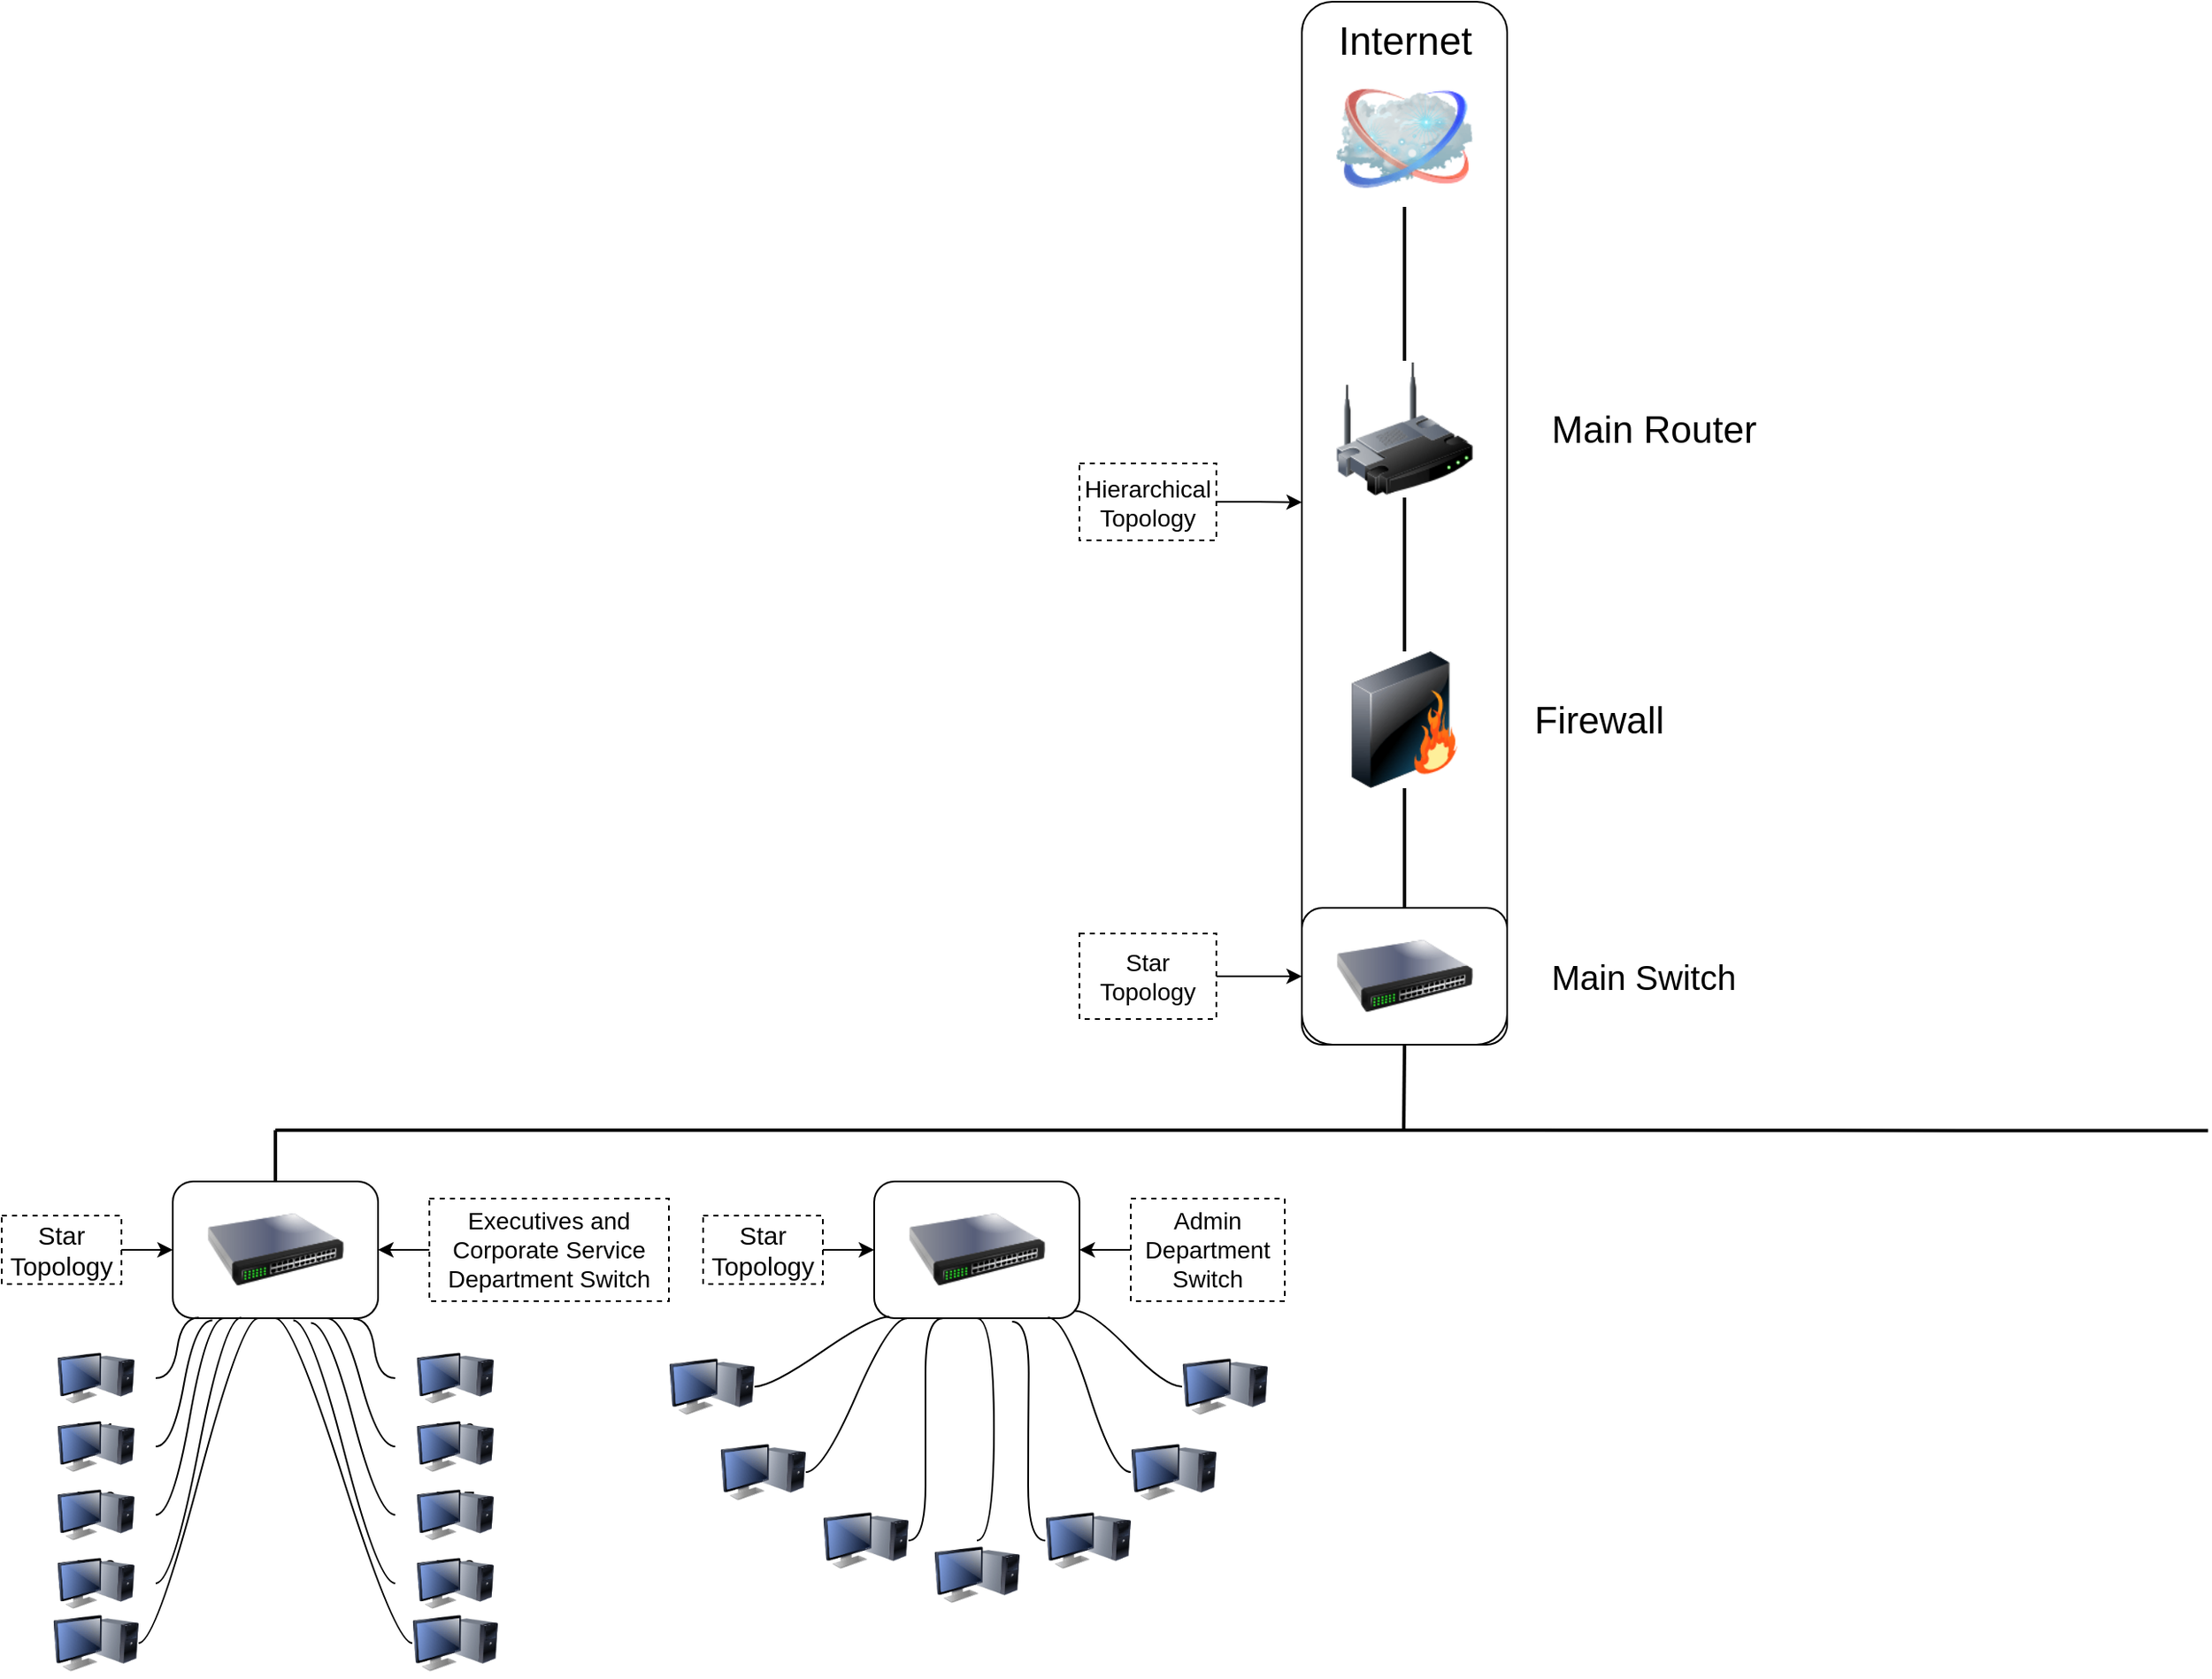 <mxfile version="26.0.14">
  <diagram name="Page-1" id="55a83fd1-7818-8e21-69c5-c3457e3827bb">
    <mxGraphModel dx="1258" dy="711" grid="1" gridSize="10" guides="1" tooltips="1" connect="1" arrows="1" fold="1" page="1" pageScale="1" pageWidth="4000" pageHeight="2800" background="none" math="0" shadow="0">
      <root>
        <mxCell id="0" />
        <mxCell id="1" parent="0" />
        <mxCell id="69ecfefc5c41e42c-18" style="edgeStyle=none;rounded=0;html=1;labelBackgroundColor=none;endArrow=none;strokeWidth=2;fontFamily=Verdana;fontSize=22;entryX=0.5;entryY=0;entryDx=0;entryDy=0;" parent="1" source="69ecfefc5c41e42c-1" target="69ecfefc5c41e42c-3" edge="1">
          <mxGeometry relative="1" as="geometry">
            <mxPoint x="1380" y="440" as="targetPoint" />
          </mxGeometry>
        </mxCell>
        <mxCell id="69ecfefc5c41e42c-2" value="&lt;font style=&quot;font-size: 23px;&quot;&gt;Internet&lt;/font&gt;" style="image;html=1;labelBackgroundColor=#ffffff;image=img/lib/clip_art/networking/Cloud_128x128.png;rounded=1;shadow=0;comic=0;strokeWidth=2;fontSize=22;labelPosition=center;verticalLabelPosition=top;align=center;verticalAlign=bottom;" parent="1" vertex="1">
          <mxGeometry x="1270" y="150" width="80" height="80" as="geometry" />
        </mxCell>
        <mxCell id="69ecfefc5c41e42c-19" style="edgeStyle=none;rounded=0;html=1;labelBackgroundColor=none;endArrow=none;strokeWidth=2;fontFamily=Verdana;fontSize=22;exitX=0.5;exitY=0;exitDx=0;exitDy=0;" parent="1" source="69ecfefc5c41e42c-1" target="69ecfefc5c41e42c-2" edge="1">
          <mxGeometry relative="1" as="geometry">
            <mxPoint x="1390" y="300" as="sourcePoint" />
          </mxGeometry>
        </mxCell>
        <mxCell id="69ecfefc5c41e42c-3" value="" style="image;html=1;labelBackgroundColor=#ffffff;image=img/lib/clip_art/networking/Firewall_128x128.png;rounded=1;shadow=0;comic=0;strokeWidth=2;fontSize=22;labelPosition=right;verticalLabelPosition=middle;align=left;verticalAlign=middle;movable=1;resizable=1;rotatable=1;deletable=1;editable=1;locked=0;connectable=1;" parent="1" vertex="1">
          <mxGeometry x="1270" y="490" width="80" height="80" as="geometry" />
        </mxCell>
        <mxCell id="6Orky0kNLDX0zlgvZ00A-6" value="" style="endArrow=none;html=1;rounded=0;entryX=0.5;entryY=1;entryDx=0;entryDy=0;exitX=0.5;exitY=0;exitDx=0;exitDy=0;strokeWidth=2;" edge="1" parent="1" source="6Orky0kNLDX0zlgvZ00A-5" target="69ecfefc5c41e42c-3">
          <mxGeometry width="50" height="50" relative="1" as="geometry">
            <mxPoint x="1240" y="510" as="sourcePoint" />
            <mxPoint x="1290" y="460" as="targetPoint" />
          </mxGeometry>
        </mxCell>
        <mxCell id="6Orky0kNLDX0zlgvZ00A-13" style="edgeStyle=entityRelationEdgeStyle;rounded=0;orthogonalLoop=1;jettySize=auto;html=1;startArrow=none;endArrow=none;segment=10;curved=1;sourcePerimeterSpacing=0;targetPerimeterSpacing=0;strokeWidth=2;" edge="1" parent="1">
          <mxGeometry relative="1" as="geometry">
            <mxPoint x="1779.71" y="770.29" as="targetPoint" />
            <mxPoint x="1334.996" y="770.004" as="sourcePoint" />
          </mxGeometry>
        </mxCell>
        <mxCell id="6Orky0kNLDX0zlgvZ00A-11" value="" style="whiteSpace=wrap;html=1;shape=partialRectangle;top=0;left=0;bottom=1;right=0;points=[[0,1],[1,1]];fillColor=none;align=center;verticalAlign=bottom;routingCenterY=0.5;snapToPoint=1;recursiveResize=0;autosize=1;treeFolding=1;treeMoving=1;newEdgeStyle={&quot;edgeStyle&quot;:&quot;entityRelationEdgeStyle&quot;,&quot;startArrow&quot;:&quot;none&quot;,&quot;endArrow&quot;:&quot;none&quot;,&quot;segment&quot;:10,&quot;curved&quot;:1,&quot;sourcePerimeterSpacing&quot;:0,&quot;targetPerimeterSpacing&quot;:0};strokeWidth=2;" vertex="1" parent="1">
          <mxGeometry x="1285" y="730" width="50" height="40" as="geometry" />
        </mxCell>
        <mxCell id="6Orky0kNLDX0zlgvZ00A-12" value="" style="edgeStyle=entityRelationEdgeStyle;startArrow=none;endArrow=none;segment=10;curved=1;sourcePerimeterSpacing=0;targetPerimeterSpacing=0;rounded=0;strokeWidth=2;entryX=0;entryY=1;entryDx=0;entryDy=0;" edge="1" target="6Orky0kNLDX0zlgvZ00A-11" parent="1">
          <mxGeometry relative="1" as="geometry">
            <mxPoint x="650" y="770" as="sourcePoint" />
            <mxPoint x="1269.935" y="769.995" as="targetPoint" />
            <Array as="points">
              <mxPoint x="690" y="810" />
              <mxPoint x="940" y="760.06" />
            </Array>
          </mxGeometry>
        </mxCell>
        <mxCell id="69ecfefc5c41e42c-1" value="" style="image;html=1;labelBackgroundColor=#ffffff;image=img/lib/clip_art/networking/Wireless_Router_128x128.png;rounded=1;shadow=0;comic=0;strokeWidth=2;fontSize=22" parent="1" vertex="1">
          <mxGeometry x="1270" y="320" width="80" height="80" as="geometry" />
        </mxCell>
        <mxCell id="6Orky0kNLDX0zlgvZ00A-2" value="&lt;font style=&quot;font-size: 22px;&quot;&gt;Main Router&lt;/font&gt;" style="text;strokeColor=none;fillColor=none;align=left;verticalAlign=middle;spacingLeft=4;spacingRight=4;overflow=hidden;points=[[0,0.5],[1,0.5]];portConstraint=eastwest;rotatable=0;whiteSpace=wrap;html=1;" vertex="1" parent="1">
          <mxGeometry x="1390" y="345" width="170" height="30" as="geometry" />
        </mxCell>
        <mxCell id="6Orky0kNLDX0zlgvZ00A-19" value="&lt;font style=&quot;font-size: 22px;&quot;&gt;Firewall&lt;/font&gt;" style="text;strokeColor=none;fillColor=none;align=left;verticalAlign=middle;spacingLeft=4;spacingRight=4;overflow=hidden;points=[[0,0.5],[1,0.5]];portConstraint=eastwest;rotatable=0;whiteSpace=wrap;html=1;" vertex="1" parent="1">
          <mxGeometry x="1380" y="515" width="170" height="30" as="geometry" />
        </mxCell>
        <mxCell id="6Orky0kNLDX0zlgvZ00A-5" value="" style="image;html=1;image=img/lib/clip_art/networking/Switch_128x128.png" vertex="1" parent="1">
          <mxGeometry x="1270" y="640" width="80" height="80" as="geometry" />
        </mxCell>
        <mxCell id="6Orky0kNLDX0zlgvZ00A-7" value="&lt;font style=&quot;font-size: 20px;&quot;&gt;Main Switch&lt;/font&gt;" style="text;strokeColor=none;fillColor=none;align=left;verticalAlign=middle;spacingLeft=4;spacingRight=4;overflow=hidden;points=[[0,0.5],[1,0.5]];portConstraint=eastwest;rotatable=0;whiteSpace=wrap;html=1;" vertex="1" parent="1">
          <mxGeometry x="1390" y="665" width="140" height="30" as="geometry" />
        </mxCell>
        <mxCell id="6Orky0kNLDX0zlgvZ00A-21" value="" style="rounded=1;whiteSpace=wrap;html=1;fillColor=none;" vertex="1" parent="1">
          <mxGeometry x="1250" y="110" width="120" height="610" as="geometry" />
        </mxCell>
        <mxCell id="6Orky0kNLDX0zlgvZ00A-24" value="&lt;font style=&quot;font-size: 14px;&quot;&gt;Hierarchical&lt;br&gt;Topology&lt;/font&gt;" style="rounded=0;whiteSpace=wrap;html=1;dashed=1;fillColor=none;" vertex="1" parent="1">
          <mxGeometry x="1120" y="380" width="80" height="45" as="geometry" />
        </mxCell>
        <mxCell id="6Orky0kNLDX0zlgvZ00A-26" value="" style="rounded=1;whiteSpace=wrap;html=1;fillColor=none;" vertex="1" parent="1">
          <mxGeometry x="1250" y="640" width="120" height="80" as="geometry" />
        </mxCell>
        <mxCell id="6Orky0kNLDX0zlgvZ00A-28" style="edgeStyle=orthogonalEdgeStyle;rounded=0;orthogonalLoop=1;jettySize=auto;html=1;entryX=0;entryY=0.5;entryDx=0;entryDy=0;" edge="1" parent="1" source="6Orky0kNLDX0zlgvZ00A-27" target="6Orky0kNLDX0zlgvZ00A-26">
          <mxGeometry relative="1" as="geometry" />
        </mxCell>
        <mxCell id="6Orky0kNLDX0zlgvZ00A-27" value="&lt;font style=&quot;font-size: 14px;&quot;&gt;Star Topology&lt;/font&gt;" style="rounded=0;whiteSpace=wrap;html=1;fillColor=none;dashed=1;" vertex="1" parent="1">
          <mxGeometry x="1120" y="655" width="80" height="50" as="geometry" />
        </mxCell>
        <mxCell id="6Orky0kNLDX0zlgvZ00A-30" value="" style="endArrow=none;html=1;rounded=0;entryX=0.5;entryY=1;entryDx=0;entryDy=0;exitX=0.491;exitY=0.982;exitDx=0;exitDy=0;exitPerimeter=0;strokeWidth=2;" edge="1" parent="1" source="6Orky0kNLDX0zlgvZ00A-11" target="6Orky0kNLDX0zlgvZ00A-26">
          <mxGeometry width="50" height="50" relative="1" as="geometry">
            <mxPoint x="1280" y="720" as="sourcePoint" />
            <mxPoint x="1330" y="670" as="targetPoint" />
          </mxGeometry>
        </mxCell>
        <mxCell id="6Orky0kNLDX0zlgvZ00A-31" value="" style="image;html=1;image=img/lib/clip_art/networking/Switch_128x128.png" vertex="1" parent="1">
          <mxGeometry x="610" y="800" width="80" height="80" as="geometry" />
        </mxCell>
        <mxCell id="6Orky0kNLDX0zlgvZ00A-32" value="" style="rounded=1;whiteSpace=wrap;html=1;fillColor=none;" vertex="1" parent="1">
          <mxGeometry x="590" y="800" width="120" height="80" as="geometry" />
        </mxCell>
        <mxCell id="6Orky0kNLDX0zlgvZ00A-36" value="" style="endArrow=none;html=1;rounded=0;exitX=0.5;exitY=0;exitDx=0;exitDy=0;strokeWidth=2;" edge="1" parent="1" source="6Orky0kNLDX0zlgvZ00A-32">
          <mxGeometry width="50" height="50" relative="1" as="geometry">
            <mxPoint x="1320" y="779" as="sourcePoint" />
            <mxPoint x="650" y="770" as="targetPoint" />
            <Array as="points" />
          </mxGeometry>
        </mxCell>
        <mxCell id="6Orky0kNLDX0zlgvZ00A-38" style="edgeStyle=orthogonalEdgeStyle;rounded=0;orthogonalLoop=1;jettySize=auto;html=1;entryX=0;entryY=0.5;entryDx=0;entryDy=0;" edge="1" parent="1" source="6Orky0kNLDX0zlgvZ00A-37" target="6Orky0kNLDX0zlgvZ00A-32">
          <mxGeometry relative="1" as="geometry" />
        </mxCell>
        <mxCell id="6Orky0kNLDX0zlgvZ00A-37" value="&lt;font style=&quot;font-size: 15px;&quot;&gt;Star Topology&lt;/font&gt;" style="rounded=0;whiteSpace=wrap;html=1;fillColor=none;strokeWidth=1;dashed=1;" vertex="1" parent="1">
          <mxGeometry x="490" y="820" width="70" height="40" as="geometry" />
        </mxCell>
        <mxCell id="6Orky0kNLDX0zlgvZ00A-39" style="edgeStyle=orthogonalEdgeStyle;rounded=0;orthogonalLoop=1;jettySize=auto;html=1;entryX=0;entryY=0.48;entryDx=0;entryDy=0;entryPerimeter=0;" edge="1" parent="1" source="6Orky0kNLDX0zlgvZ00A-24" target="6Orky0kNLDX0zlgvZ00A-21">
          <mxGeometry relative="1" as="geometry" />
        </mxCell>
        <mxCell id="6Orky0kNLDX0zlgvZ00A-40" value="PC1" style="whiteSpace=wrap;html=1;rounded=1;arcSize=50;align=center;verticalAlign=top;strokeWidth=1;autosize=1;spacing=4;treeFolding=1;treeMoving=1;newEdgeStyle={&quot;edgeStyle&quot;:&quot;entityRelationEdgeStyle&quot;,&quot;startArrow&quot;:&quot;none&quot;,&quot;endArrow&quot;:&quot;none&quot;,&quot;segment&quot;:10,&quot;curved&quot;:1,&quot;sourcePerimeterSpacing&quot;:0,&quot;targetPerimeterSpacing&quot;:0};shape=image;labelBackgroundColor=default;verticalLabelPosition=bottom;image=img/lib/clip_art/computers/Monitor_Tower_128x128.png;" vertex="1" parent="1">
          <mxGeometry x="510" y="900" width="70" height="30" as="geometry" />
        </mxCell>
        <mxCell id="6Orky0kNLDX0zlgvZ00A-41" value="" style="edgeStyle=entityRelationEdgeStyle;startArrow=none;endArrow=none;segment=10;curved=1;sourcePerimeterSpacing=0;targetPerimeterSpacing=0;rounded=0;exitX=0.127;exitY=0.995;exitDx=0;exitDy=0;exitPerimeter=0;" edge="1" target="6Orky0kNLDX0zlgvZ00A-40" parent="1" source="6Orky0kNLDX0zlgvZ00A-32">
          <mxGeometry relative="1" as="geometry">
            <mxPoint x="620" y="920" as="sourcePoint" />
            <Array as="points">
              <mxPoint x="620" y="935" />
              <mxPoint x="580" y="910" />
              <mxPoint x="600" y="880" />
            </Array>
          </mxGeometry>
        </mxCell>
        <mxCell id="6Orky0kNLDX0zlgvZ00A-42" value="PC2" style="whiteSpace=wrap;html=1;rounded=1;arcSize=50;align=center;verticalAlign=top;strokeWidth=1;autosize=1;spacing=4;treeFolding=1;treeMoving=1;newEdgeStyle={&quot;edgeStyle&quot;:&quot;entityRelationEdgeStyle&quot;,&quot;startArrow&quot;:&quot;none&quot;,&quot;endArrow&quot;:&quot;none&quot;,&quot;segment&quot;:10,&quot;curved&quot;:1,&quot;sourcePerimeterSpacing&quot;:0,&quot;targetPerimeterSpacing&quot;:0};shape=image;labelBackgroundColor=default;verticalLabelPosition=bottom;image=img/lib/clip_art/computers/Monitor_Tower_128x128.png;" vertex="1" parent="1">
          <mxGeometry x="510" y="940" width="70" height="30" as="geometry" />
        </mxCell>
        <mxCell id="6Orky0kNLDX0zlgvZ00A-59" style="edgeStyle=entityRelationEdgeStyle;rounded=0;orthogonalLoop=1;jettySize=auto;html=1;startArrow=none;endArrow=none;segment=10;curved=1;sourcePerimeterSpacing=0;targetPerimeterSpacing=0;entryX=0.25;entryY=1;entryDx=0;entryDy=0;" edge="1" parent="1" source="6Orky0kNLDX0zlgvZ00A-43" target="6Orky0kNLDX0zlgvZ00A-32">
          <mxGeometry relative="1" as="geometry" />
        </mxCell>
        <mxCell id="6Orky0kNLDX0zlgvZ00A-43" value="PC3" style="whiteSpace=wrap;html=1;rounded=1;arcSize=50;align=center;verticalAlign=top;strokeWidth=1;autosize=1;spacing=4;treeFolding=1;treeMoving=1;newEdgeStyle={&quot;edgeStyle&quot;:&quot;entityRelationEdgeStyle&quot;,&quot;startArrow&quot;:&quot;none&quot;,&quot;endArrow&quot;:&quot;none&quot;,&quot;segment&quot;:10,&quot;curved&quot;:1,&quot;sourcePerimeterSpacing&quot;:0,&quot;targetPerimeterSpacing&quot;:0};shape=image;labelBackgroundColor=default;verticalLabelPosition=bottom;image=img/lib/clip_art/computers/Monitor_Tower_128x128.png;" vertex="1" parent="1">
          <mxGeometry x="510" y="980" width="70" height="30" as="geometry" />
        </mxCell>
        <mxCell id="6Orky0kNLDX0zlgvZ00A-44" value="PC4" style="whiteSpace=wrap;html=1;rounded=1;arcSize=50;align=center;verticalAlign=top;strokeWidth=1;autosize=1;spacing=4;treeFolding=1;treeMoving=1;newEdgeStyle={&quot;edgeStyle&quot;:&quot;entityRelationEdgeStyle&quot;,&quot;startArrow&quot;:&quot;none&quot;,&quot;endArrow&quot;:&quot;none&quot;,&quot;segment&quot;:10,&quot;curved&quot;:1,&quot;sourcePerimeterSpacing&quot;:0,&quot;targetPerimeterSpacing&quot;:0};shape=image;labelBackgroundColor=default;verticalLabelPosition=bottom;image=img/lib/clip_art/computers/Monitor_Tower_128x128.png;" vertex="1" parent="1">
          <mxGeometry x="510" y="1020" width="70" height="30" as="geometry" />
        </mxCell>
        <mxCell id="6Orky0kNLDX0zlgvZ00A-45" value="" style="whiteSpace=wrap;html=1;rounded=1;arcSize=50;align=center;verticalAlign=top;strokeWidth=1;autosize=1;spacing=4;treeFolding=1;treeMoving=1;newEdgeStyle={&quot;edgeStyle&quot;:&quot;entityRelationEdgeStyle&quot;,&quot;startArrow&quot;:&quot;none&quot;,&quot;endArrow&quot;:&quot;none&quot;,&quot;segment&quot;:10,&quot;curved&quot;:1,&quot;sourcePerimeterSpacing&quot;:0,&quot;targetPerimeterSpacing&quot;:0};shape=image;labelBackgroundColor=default;verticalLabelPosition=bottom;image=img/lib/clip_art/computers/Monitor_Tower_128x128.png;" vertex="1" parent="1">
          <mxGeometry x="520" y="1050" width="50" height="40" as="geometry" />
        </mxCell>
        <mxCell id="6Orky0kNLDX0zlgvZ00A-46" value="PC6" style="whiteSpace=wrap;html=1;rounded=1;arcSize=50;align=center;verticalAlign=top;strokeWidth=1;autosize=1;spacing=4;treeFolding=1;treeMoving=1;newEdgeStyle={&quot;edgeStyle&quot;:&quot;entityRelationEdgeStyle&quot;,&quot;startArrow&quot;:&quot;none&quot;,&quot;endArrow&quot;:&quot;none&quot;,&quot;segment&quot;:10,&quot;curved&quot;:1,&quot;sourcePerimeterSpacing&quot;:0,&quot;targetPerimeterSpacing&quot;:0};shape=image;labelBackgroundColor=default;verticalLabelPosition=bottom;image=img/lib/clip_art/computers/Monitor_Tower_128x128.png;" vertex="1" parent="1">
          <mxGeometry x="720" y="900" width="70" height="30" as="geometry" />
        </mxCell>
        <mxCell id="6Orky0kNLDX0zlgvZ00A-49" style="edgeStyle=entityRelationEdgeStyle;rounded=0;orthogonalLoop=1;jettySize=auto;html=1;startArrow=none;endArrow=none;segment=10;curved=1;sourcePerimeterSpacing=0;targetPerimeterSpacing=0;entryX=0.88;entryY=1.005;entryDx=0;entryDy=0;entryPerimeter=0;" edge="1" parent="1" source="6Orky0kNLDX0zlgvZ00A-46" target="6Orky0kNLDX0zlgvZ00A-32">
          <mxGeometry relative="1" as="geometry" />
        </mxCell>
        <mxCell id="6Orky0kNLDX0zlgvZ00A-54" style="edgeStyle=entityRelationEdgeStyle;rounded=0;orthogonalLoop=1;jettySize=auto;html=1;startArrow=none;endArrow=none;segment=10;curved=1;sourcePerimeterSpacing=0;targetPerimeterSpacing=0;entryX=0.75;entryY=1;entryDx=0;entryDy=0;" edge="1" parent="1" source="6Orky0kNLDX0zlgvZ00A-50" target="6Orky0kNLDX0zlgvZ00A-32">
          <mxGeometry relative="1" as="geometry" />
        </mxCell>
        <mxCell id="6Orky0kNLDX0zlgvZ00A-50" value="PC7" style="whiteSpace=wrap;html=1;rounded=1;arcSize=50;align=center;verticalAlign=top;strokeWidth=1;autosize=1;spacing=4;treeFolding=1;treeMoving=1;newEdgeStyle={&quot;edgeStyle&quot;:&quot;entityRelationEdgeStyle&quot;,&quot;startArrow&quot;:&quot;none&quot;,&quot;endArrow&quot;:&quot;none&quot;,&quot;segment&quot;:10,&quot;curved&quot;:1,&quot;sourcePerimeterSpacing&quot;:0,&quot;targetPerimeterSpacing&quot;:0};shape=image;labelBackgroundColor=default;verticalLabelPosition=bottom;image=img/lib/clip_art/computers/Monitor_Tower_128x128.png;" vertex="1" parent="1">
          <mxGeometry x="720" y="940" width="70" height="30" as="geometry" />
        </mxCell>
        <mxCell id="6Orky0kNLDX0zlgvZ00A-51" value="PC8" style="whiteSpace=wrap;html=1;rounded=1;arcSize=50;align=center;verticalAlign=top;strokeWidth=1;autosize=1;spacing=4;treeFolding=1;treeMoving=1;newEdgeStyle={&quot;edgeStyle&quot;:&quot;entityRelationEdgeStyle&quot;,&quot;startArrow&quot;:&quot;none&quot;,&quot;endArrow&quot;:&quot;none&quot;,&quot;segment&quot;:10,&quot;curved&quot;:1,&quot;sourcePerimeterSpacing&quot;:0,&quot;targetPerimeterSpacing&quot;:0};shape=image;labelBackgroundColor=default;verticalLabelPosition=bottom;image=img/lib/clip_art/computers/Monitor_Tower_128x128.png;" vertex="1" parent="1">
          <mxGeometry x="720" y="980" width="70" height="30" as="geometry" />
        </mxCell>
        <mxCell id="6Orky0kNLDX0zlgvZ00A-52" value="PC9" style="whiteSpace=wrap;html=1;rounded=1;arcSize=50;align=center;verticalAlign=top;strokeWidth=1;autosize=1;spacing=4;treeFolding=1;treeMoving=1;newEdgeStyle={&quot;edgeStyle&quot;:&quot;entityRelationEdgeStyle&quot;,&quot;startArrow&quot;:&quot;none&quot;,&quot;endArrow&quot;:&quot;none&quot;,&quot;segment&quot;:10,&quot;curved&quot;:1,&quot;sourcePerimeterSpacing&quot;:0,&quot;targetPerimeterSpacing&quot;:0};shape=image;labelBackgroundColor=default;verticalLabelPosition=bottom;image=img/lib/clip_art/computers/Monitor_Tower_128x128.png;" vertex="1" parent="1">
          <mxGeometry x="720" y="1020" width="70" height="30" as="geometry" />
        </mxCell>
        <mxCell id="6Orky0kNLDX0zlgvZ00A-57" style="edgeStyle=entityRelationEdgeStyle;rounded=0;orthogonalLoop=1;jettySize=auto;html=1;startArrow=none;endArrow=none;segment=10;curved=1;sourcePerimeterSpacing=0;targetPerimeterSpacing=0;entryX=0.5;entryY=1;entryDx=0;entryDy=0;" edge="1" parent="1" source="6Orky0kNLDX0zlgvZ00A-53" target="6Orky0kNLDX0zlgvZ00A-32">
          <mxGeometry relative="1" as="geometry" />
        </mxCell>
        <mxCell id="6Orky0kNLDX0zlgvZ00A-53" value="" style="whiteSpace=wrap;html=1;rounded=1;arcSize=50;align=center;verticalAlign=top;strokeWidth=1;autosize=1;spacing=4;treeFolding=1;treeMoving=1;newEdgeStyle={&quot;edgeStyle&quot;:&quot;entityRelationEdgeStyle&quot;,&quot;startArrow&quot;:&quot;none&quot;,&quot;endArrow&quot;:&quot;none&quot;,&quot;segment&quot;:10,&quot;curved&quot;:1,&quot;sourcePerimeterSpacing&quot;:0,&quot;targetPerimeterSpacing&quot;:0};shape=image;labelBackgroundColor=default;verticalLabelPosition=bottom;image=img/lib/clip_art/computers/Monitor_Tower_128x128.png;" vertex="1" parent="1">
          <mxGeometry x="730" y="1050" width="50" height="40" as="geometry" />
        </mxCell>
        <mxCell id="6Orky0kNLDX0zlgvZ00A-55" style="edgeStyle=entityRelationEdgeStyle;rounded=0;orthogonalLoop=1;jettySize=auto;html=1;startArrow=none;endArrow=none;segment=10;curved=1;sourcePerimeterSpacing=0;targetPerimeterSpacing=0;entryX=0.673;entryY=1.035;entryDx=0;entryDy=0;entryPerimeter=0;" edge="1" parent="1" source="6Orky0kNLDX0zlgvZ00A-51" target="6Orky0kNLDX0zlgvZ00A-32">
          <mxGeometry relative="1" as="geometry" />
        </mxCell>
        <mxCell id="6Orky0kNLDX0zlgvZ00A-56" style="edgeStyle=entityRelationEdgeStyle;rounded=0;orthogonalLoop=1;jettySize=auto;html=1;startArrow=none;endArrow=none;segment=10;curved=1;sourcePerimeterSpacing=0;targetPerimeterSpacing=0;entryX=0.587;entryY=1.015;entryDx=0;entryDy=0;entryPerimeter=0;" edge="1" parent="1" source="6Orky0kNLDX0zlgvZ00A-52" target="6Orky0kNLDX0zlgvZ00A-32">
          <mxGeometry relative="1" as="geometry" />
        </mxCell>
        <mxCell id="6Orky0kNLDX0zlgvZ00A-58" style="edgeStyle=entityRelationEdgeStyle;rounded=0;orthogonalLoop=1;jettySize=auto;html=1;startArrow=none;endArrow=none;segment=10;curved=1;sourcePerimeterSpacing=0;targetPerimeterSpacing=0;entryX=0.193;entryY=1.015;entryDx=0;entryDy=0;entryPerimeter=0;" edge="1" parent="1" source="6Orky0kNLDX0zlgvZ00A-42" target="6Orky0kNLDX0zlgvZ00A-32">
          <mxGeometry relative="1" as="geometry" />
        </mxCell>
        <mxCell id="6Orky0kNLDX0zlgvZ00A-60" style="edgeStyle=entityRelationEdgeStyle;rounded=0;orthogonalLoop=1;jettySize=auto;html=1;startArrow=none;endArrow=none;segment=10;curved=1;sourcePerimeterSpacing=0;targetPerimeterSpacing=0;entryX=0.333;entryY=0.995;entryDx=0;entryDy=0;entryPerimeter=0;" edge="1" parent="1" source="6Orky0kNLDX0zlgvZ00A-44" target="6Orky0kNLDX0zlgvZ00A-32">
          <mxGeometry relative="1" as="geometry" />
        </mxCell>
        <mxCell id="6Orky0kNLDX0zlgvZ00A-61" style="edgeStyle=entityRelationEdgeStyle;rounded=0;orthogonalLoop=1;jettySize=auto;html=1;startArrow=none;endArrow=none;segment=10;curved=1;sourcePerimeterSpacing=0;targetPerimeterSpacing=0;" edge="1" parent="1" source="6Orky0kNLDX0zlgvZ00A-45">
          <mxGeometry relative="1" as="geometry">
            <mxPoint x="640" y="880" as="targetPoint" />
            <Array as="points">
              <mxPoint x="610" y="990" />
            </Array>
          </mxGeometry>
        </mxCell>
        <mxCell id="6Orky0kNLDX0zlgvZ00A-62" value="" style="image;html=1;image=img/lib/clip_art/networking/Switch_128x128.png" vertex="1" parent="1">
          <mxGeometry x="1020" y="800" width="80" height="80" as="geometry" />
        </mxCell>
        <mxCell id="6Orky0kNLDX0zlgvZ00A-63" value="" style="rounded=1;whiteSpace=wrap;html=1;fillColor=none;" vertex="1" parent="1">
          <mxGeometry x="1000" y="800" width="120" height="80" as="geometry" />
        </mxCell>
        <mxCell id="6Orky0kNLDX0zlgvZ00A-64" style="edgeStyle=orthogonalEdgeStyle;rounded=0;orthogonalLoop=1;jettySize=auto;html=1;entryX=0;entryY=0.5;entryDx=0;entryDy=0;" edge="1" parent="1" source="6Orky0kNLDX0zlgvZ00A-65" target="6Orky0kNLDX0zlgvZ00A-63">
          <mxGeometry relative="1" as="geometry" />
        </mxCell>
        <mxCell id="6Orky0kNLDX0zlgvZ00A-65" value="&lt;font style=&quot;font-size: 15px;&quot;&gt;Star Topology&lt;/font&gt;" style="rounded=0;whiteSpace=wrap;html=1;fillColor=none;strokeWidth=1;dashed=1;" vertex="1" parent="1">
          <mxGeometry x="900" y="820" width="70" height="40" as="geometry" />
        </mxCell>
        <mxCell id="6Orky0kNLDX0zlgvZ00A-87" style="edgeStyle=orthogonalEdgeStyle;rounded=0;orthogonalLoop=1;jettySize=auto;html=1;entryX=1;entryY=0.5;entryDx=0;entryDy=0;" edge="1" parent="1" source="6Orky0kNLDX0zlgvZ00A-86" target="6Orky0kNLDX0zlgvZ00A-32">
          <mxGeometry relative="1" as="geometry" />
        </mxCell>
        <mxCell id="6Orky0kNLDX0zlgvZ00A-86" value="&lt;font style=&quot;font-size: 14px;&quot;&gt;Executives and Corporate Service Department Switch&lt;/font&gt;" style="rounded=0;whiteSpace=wrap;html=1;fillColor=none;strokeWidth=1;dashed=1;" vertex="1" parent="1">
          <mxGeometry x="740" y="810" width="140" height="60" as="geometry" />
        </mxCell>
        <mxCell id="6Orky0kNLDX0zlgvZ00A-90" style="edgeStyle=orthogonalEdgeStyle;rounded=0;orthogonalLoop=1;jettySize=auto;html=1;entryX=1;entryY=0.5;entryDx=0;entryDy=0;" edge="1" parent="1" source="6Orky0kNLDX0zlgvZ00A-89" target="6Orky0kNLDX0zlgvZ00A-63">
          <mxGeometry relative="1" as="geometry" />
        </mxCell>
        <mxCell id="6Orky0kNLDX0zlgvZ00A-89" value="&lt;font style=&quot;font-size: 14px;&quot;&gt;Admin Department Switch&lt;/font&gt;" style="rounded=0;whiteSpace=wrap;html=1;fillColor=none;strokeWidth=1;dashed=1;" vertex="1" parent="1">
          <mxGeometry x="1150" y="810" width="90" height="60" as="geometry" />
        </mxCell>
        <mxCell id="6Orky0kNLDX0zlgvZ00A-92" value="" style="whiteSpace=wrap;html=1;rounded=1;arcSize=50;align=center;verticalAlign=top;strokeWidth=1;autosize=1;spacing=4;treeFolding=1;treeMoving=1;newEdgeStyle={&quot;edgeStyle&quot;:&quot;entityRelationEdgeStyle&quot;,&quot;startArrow&quot;:&quot;none&quot;,&quot;endArrow&quot;:&quot;none&quot;,&quot;segment&quot;:10,&quot;curved&quot;:1,&quot;sourcePerimeterSpacing&quot;:0,&quot;targetPerimeterSpacing&quot;:0};shape=image;labelBackgroundColor=default;verticalLabelPosition=bottom;image=img/lib/clip_art/computers/Monitor_Tower_128x128.png;" vertex="1" parent="1">
          <mxGeometry x="880" y="900" width="50" height="40" as="geometry" />
        </mxCell>
        <mxCell id="6Orky0kNLDX0zlgvZ00A-94" value="" style="whiteSpace=wrap;html=1;rounded=1;arcSize=50;align=center;verticalAlign=top;strokeWidth=1;autosize=1;spacing=4;treeFolding=1;treeMoving=1;newEdgeStyle={&quot;edgeStyle&quot;:&quot;entityRelationEdgeStyle&quot;,&quot;startArrow&quot;:&quot;none&quot;,&quot;endArrow&quot;:&quot;none&quot;,&quot;segment&quot;:10,&quot;curved&quot;:1,&quot;sourcePerimeterSpacing&quot;:0,&quot;targetPerimeterSpacing&quot;:0};shape=image;labelBackgroundColor=default;verticalLabelPosition=bottom;image=img/lib/clip_art/computers/Monitor_Tower_128x128.png;" vertex="1" parent="1">
          <mxGeometry x="910" y="950" width="50" height="40" as="geometry" />
        </mxCell>
        <mxCell id="6Orky0kNLDX0zlgvZ00A-95" value="" style="whiteSpace=wrap;html=1;rounded=1;arcSize=50;align=center;verticalAlign=top;strokeWidth=1;autosize=1;spacing=4;treeFolding=1;treeMoving=1;newEdgeStyle={&quot;edgeStyle&quot;:&quot;entityRelationEdgeStyle&quot;,&quot;startArrow&quot;:&quot;none&quot;,&quot;endArrow&quot;:&quot;none&quot;,&quot;segment&quot;:10,&quot;curved&quot;:1,&quot;sourcePerimeterSpacing&quot;:0,&quot;targetPerimeterSpacing&quot;:0};shape=image;labelBackgroundColor=default;verticalLabelPosition=bottom;image=img/lib/clip_art/computers/Monitor_Tower_128x128.png;" vertex="1" parent="1">
          <mxGeometry x="970" y="990" width="50" height="40" as="geometry" />
        </mxCell>
        <mxCell id="6Orky0kNLDX0zlgvZ00A-104" style="edgeStyle=entityRelationEdgeStyle;rounded=0;orthogonalLoop=1;jettySize=auto;html=1;startArrow=none;endArrow=none;segment=10;curved=1;sourcePerimeterSpacing=0;targetPerimeterSpacing=0;entryX=0.5;entryY=1;entryDx=0;entryDy=0;exitX=0.5;exitY=0;exitDx=0;exitDy=0;" edge="1" parent="1" source="6Orky0kNLDX0zlgvZ00A-97" target="6Orky0kNLDX0zlgvZ00A-63">
          <mxGeometry relative="1" as="geometry">
            <Array as="points">
              <mxPoint x="1060" y="1010" />
              <mxPoint x="1060" y="950" />
            </Array>
          </mxGeometry>
        </mxCell>
        <mxCell id="6Orky0kNLDX0zlgvZ00A-97" value="" style="whiteSpace=wrap;html=1;rounded=1;arcSize=50;align=center;verticalAlign=top;strokeWidth=1;autosize=1;spacing=4;treeFolding=1;treeMoving=1;newEdgeStyle={&quot;edgeStyle&quot;:&quot;entityRelationEdgeStyle&quot;,&quot;startArrow&quot;:&quot;none&quot;,&quot;endArrow&quot;:&quot;none&quot;,&quot;segment&quot;:10,&quot;curved&quot;:1,&quot;sourcePerimeterSpacing&quot;:0,&quot;targetPerimeterSpacing&quot;:0};shape=image;labelBackgroundColor=default;verticalLabelPosition=bottom;image=img/lib/clip_art/computers/Monitor_Tower_128x128.png;" vertex="1" parent="1">
          <mxGeometry x="1035" y="1010" width="50" height="40" as="geometry" />
        </mxCell>
        <mxCell id="6Orky0kNLDX0zlgvZ00A-98" value="" style="whiteSpace=wrap;html=1;rounded=1;arcSize=50;align=center;verticalAlign=top;strokeWidth=1;autosize=1;spacing=4;treeFolding=1;treeMoving=1;newEdgeStyle={&quot;edgeStyle&quot;:&quot;entityRelationEdgeStyle&quot;,&quot;startArrow&quot;:&quot;none&quot;,&quot;endArrow&quot;:&quot;none&quot;,&quot;segment&quot;:10,&quot;curved&quot;:1,&quot;sourcePerimeterSpacing&quot;:0,&quot;targetPerimeterSpacing&quot;:0};shape=image;labelBackgroundColor=default;verticalLabelPosition=bottom;image=img/lib/clip_art/computers/Monitor_Tower_128x128.png;" vertex="1" parent="1">
          <mxGeometry x="1100" y="990" width="50" height="40" as="geometry" />
        </mxCell>
        <mxCell id="6Orky0kNLDX0zlgvZ00A-99" value="" style="whiteSpace=wrap;html=1;rounded=1;arcSize=50;align=center;verticalAlign=top;strokeWidth=1;autosize=1;spacing=4;treeFolding=1;treeMoving=1;newEdgeStyle={&quot;edgeStyle&quot;:&quot;entityRelationEdgeStyle&quot;,&quot;startArrow&quot;:&quot;none&quot;,&quot;endArrow&quot;:&quot;none&quot;,&quot;segment&quot;:10,&quot;curved&quot;:1,&quot;sourcePerimeterSpacing&quot;:0,&quot;targetPerimeterSpacing&quot;:0};shape=image;labelBackgroundColor=default;verticalLabelPosition=bottom;image=img/lib/clip_art/computers/Monitor_Tower_128x128.png;" vertex="1" parent="1">
          <mxGeometry x="1150" y="950" width="50" height="40" as="geometry" />
        </mxCell>
        <mxCell id="6Orky0kNLDX0zlgvZ00A-100" value="" style="whiteSpace=wrap;html=1;rounded=1;arcSize=50;align=center;verticalAlign=top;strokeWidth=1;autosize=1;spacing=4;treeFolding=1;treeMoving=1;newEdgeStyle={&quot;edgeStyle&quot;:&quot;entityRelationEdgeStyle&quot;,&quot;startArrow&quot;:&quot;none&quot;,&quot;endArrow&quot;:&quot;none&quot;,&quot;segment&quot;:10,&quot;curved&quot;:1,&quot;sourcePerimeterSpacing&quot;:0,&quot;targetPerimeterSpacing&quot;:0};shape=image;labelBackgroundColor=default;verticalLabelPosition=bottom;image=img/lib/clip_art/computers/Monitor_Tower_128x128.png;" vertex="1" parent="1">
          <mxGeometry x="1180" y="900" width="50" height="40" as="geometry" />
        </mxCell>
        <mxCell id="6Orky0kNLDX0zlgvZ00A-101" style="edgeStyle=entityRelationEdgeStyle;rounded=0;orthogonalLoop=1;jettySize=auto;html=1;startArrow=none;endArrow=none;segment=10;curved=1;sourcePerimeterSpacing=0;targetPerimeterSpacing=0;entryX=0.074;entryY=0.989;entryDx=0;entryDy=0;entryPerimeter=0;" edge="1" parent="1" source="6Orky0kNLDX0zlgvZ00A-92" target="6Orky0kNLDX0zlgvZ00A-63">
          <mxGeometry relative="1" as="geometry" />
        </mxCell>
        <mxCell id="6Orky0kNLDX0zlgvZ00A-102" style="edgeStyle=entityRelationEdgeStyle;rounded=0;orthogonalLoop=1;jettySize=auto;html=1;startArrow=none;endArrow=none;segment=10;curved=1;sourcePerimeterSpacing=0;targetPerimeterSpacing=0;entryX=0.159;entryY=1.001;entryDx=0;entryDy=0;entryPerimeter=0;" edge="1" parent="1" source="6Orky0kNLDX0zlgvZ00A-94" target="6Orky0kNLDX0zlgvZ00A-63">
          <mxGeometry relative="1" as="geometry" />
        </mxCell>
        <mxCell id="6Orky0kNLDX0zlgvZ00A-103" style="edgeStyle=entityRelationEdgeStyle;rounded=0;orthogonalLoop=1;jettySize=auto;html=1;startArrow=none;endArrow=none;segment=10;curved=1;sourcePerimeterSpacing=0;targetPerimeterSpacing=0;entryX=0.333;entryY=1.001;entryDx=0;entryDy=0;entryPerimeter=0;" edge="1" parent="1" source="6Orky0kNLDX0zlgvZ00A-95" target="6Orky0kNLDX0zlgvZ00A-63">
          <mxGeometry relative="1" as="geometry" />
        </mxCell>
        <mxCell id="6Orky0kNLDX0zlgvZ00A-105" style="edgeStyle=entityRelationEdgeStyle;rounded=0;orthogonalLoop=1;jettySize=auto;html=1;startArrow=none;endArrow=none;segment=10;curved=1;sourcePerimeterSpacing=0;targetPerimeterSpacing=0;entryX=0.672;entryY=1.025;entryDx=0;entryDy=0;entryPerimeter=0;" edge="1" parent="1" source="6Orky0kNLDX0zlgvZ00A-98" target="6Orky0kNLDX0zlgvZ00A-63">
          <mxGeometry relative="1" as="geometry" />
        </mxCell>
        <mxCell id="6Orky0kNLDX0zlgvZ00A-106" style="edgeStyle=entityRelationEdgeStyle;rounded=0;orthogonalLoop=1;jettySize=auto;html=1;startArrow=none;endArrow=none;segment=10;curved=1;sourcePerimeterSpacing=0;targetPerimeterSpacing=0;entryX=0.846;entryY=0.995;entryDx=0;entryDy=0;entryPerimeter=0;" edge="1" parent="1" source="6Orky0kNLDX0zlgvZ00A-99" target="6Orky0kNLDX0zlgvZ00A-63">
          <mxGeometry relative="1" as="geometry" />
        </mxCell>
        <mxCell id="6Orky0kNLDX0zlgvZ00A-107" style="edgeStyle=entityRelationEdgeStyle;rounded=0;orthogonalLoop=1;jettySize=auto;html=1;startArrow=none;endArrow=none;segment=10;curved=1;sourcePerimeterSpacing=0;targetPerimeterSpacing=0;entryX=0.979;entryY=0.947;entryDx=0;entryDy=0;entryPerimeter=0;" edge="1" parent="1" source="6Orky0kNLDX0zlgvZ00A-100" target="6Orky0kNLDX0zlgvZ00A-63">
          <mxGeometry relative="1" as="geometry" />
        </mxCell>
      </root>
    </mxGraphModel>
  </diagram>
</mxfile>

